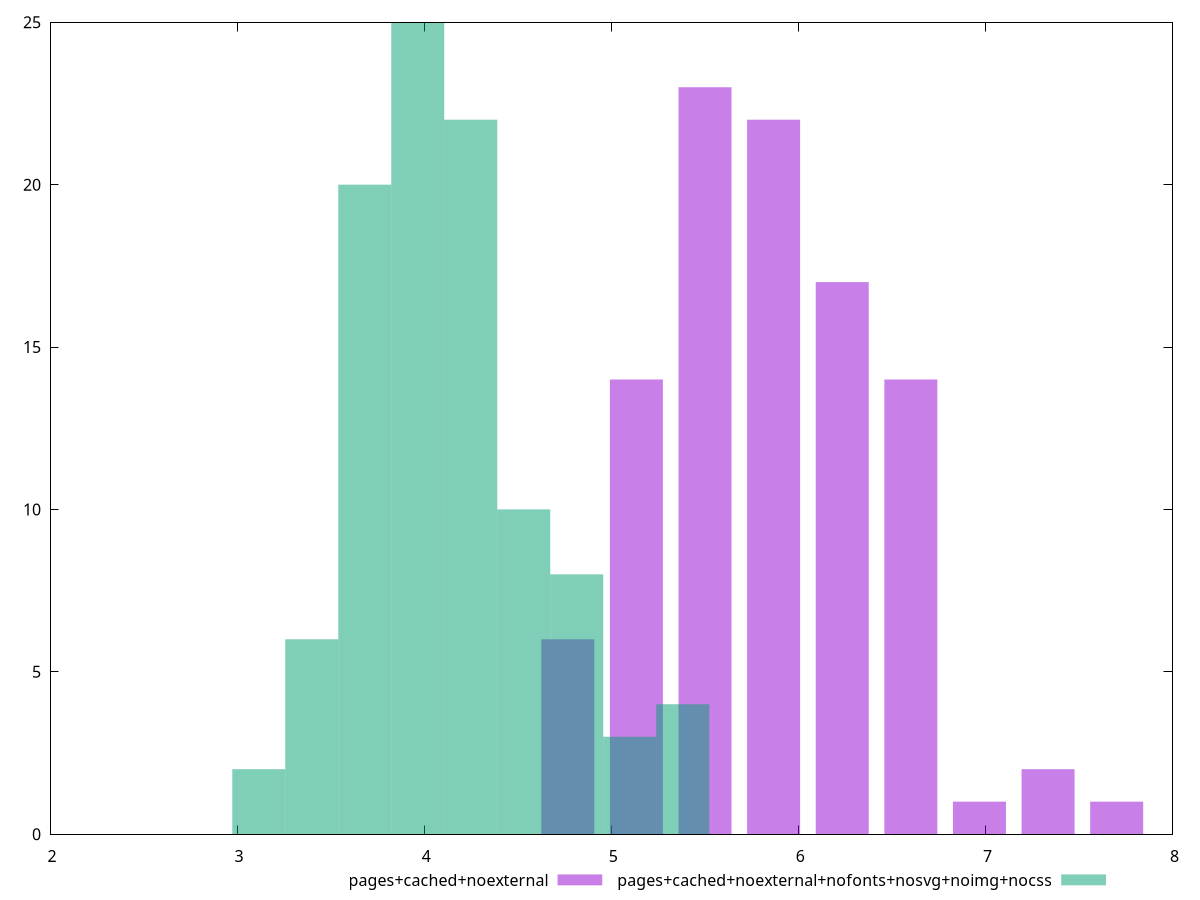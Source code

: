 $_pagesCachedNoexternal <<EOF
7.334892686288697 2
5.134424880402087 14
5.867914149030957 22
5.501169514716523 23
6.601403417659827 14
6.234658783345392 17
4.767680246087653 6
6.968148051974262 1
7.701637320603131 1
EOF
$_pagesCachedNoexternalNofontsNosvgNoimgNocss <<EOF
3.965806716396708 25
4.249078624710759 22
5.098894349652911 3
4.81562244133886 8
3.6825348080826577 20
3.399262899768607 6
5.382166257966961 4
4.532350533024809 10
3.1159909914545563 2
EOF
set key outside below
set terminal pngcairo
set output "report_00006_2020-11-02T20-21-41.718Z/network-server-latency/network-server-latency_pages+cached+noexternal_pages+cached+noexternal+nofonts+nosvg+noimg+nocss+hist.png"
set boxwidth 0.2832719083140506
set style fill transparent solid 0.5 noborder
set yrange [0:25]
plot $_pagesCachedNoexternal title "pages+cached+noexternal" with boxes ,$_pagesCachedNoexternalNofontsNosvgNoimgNocss title "pages+cached+noexternal+nofonts+nosvg+noimg+nocss" with boxes ,
